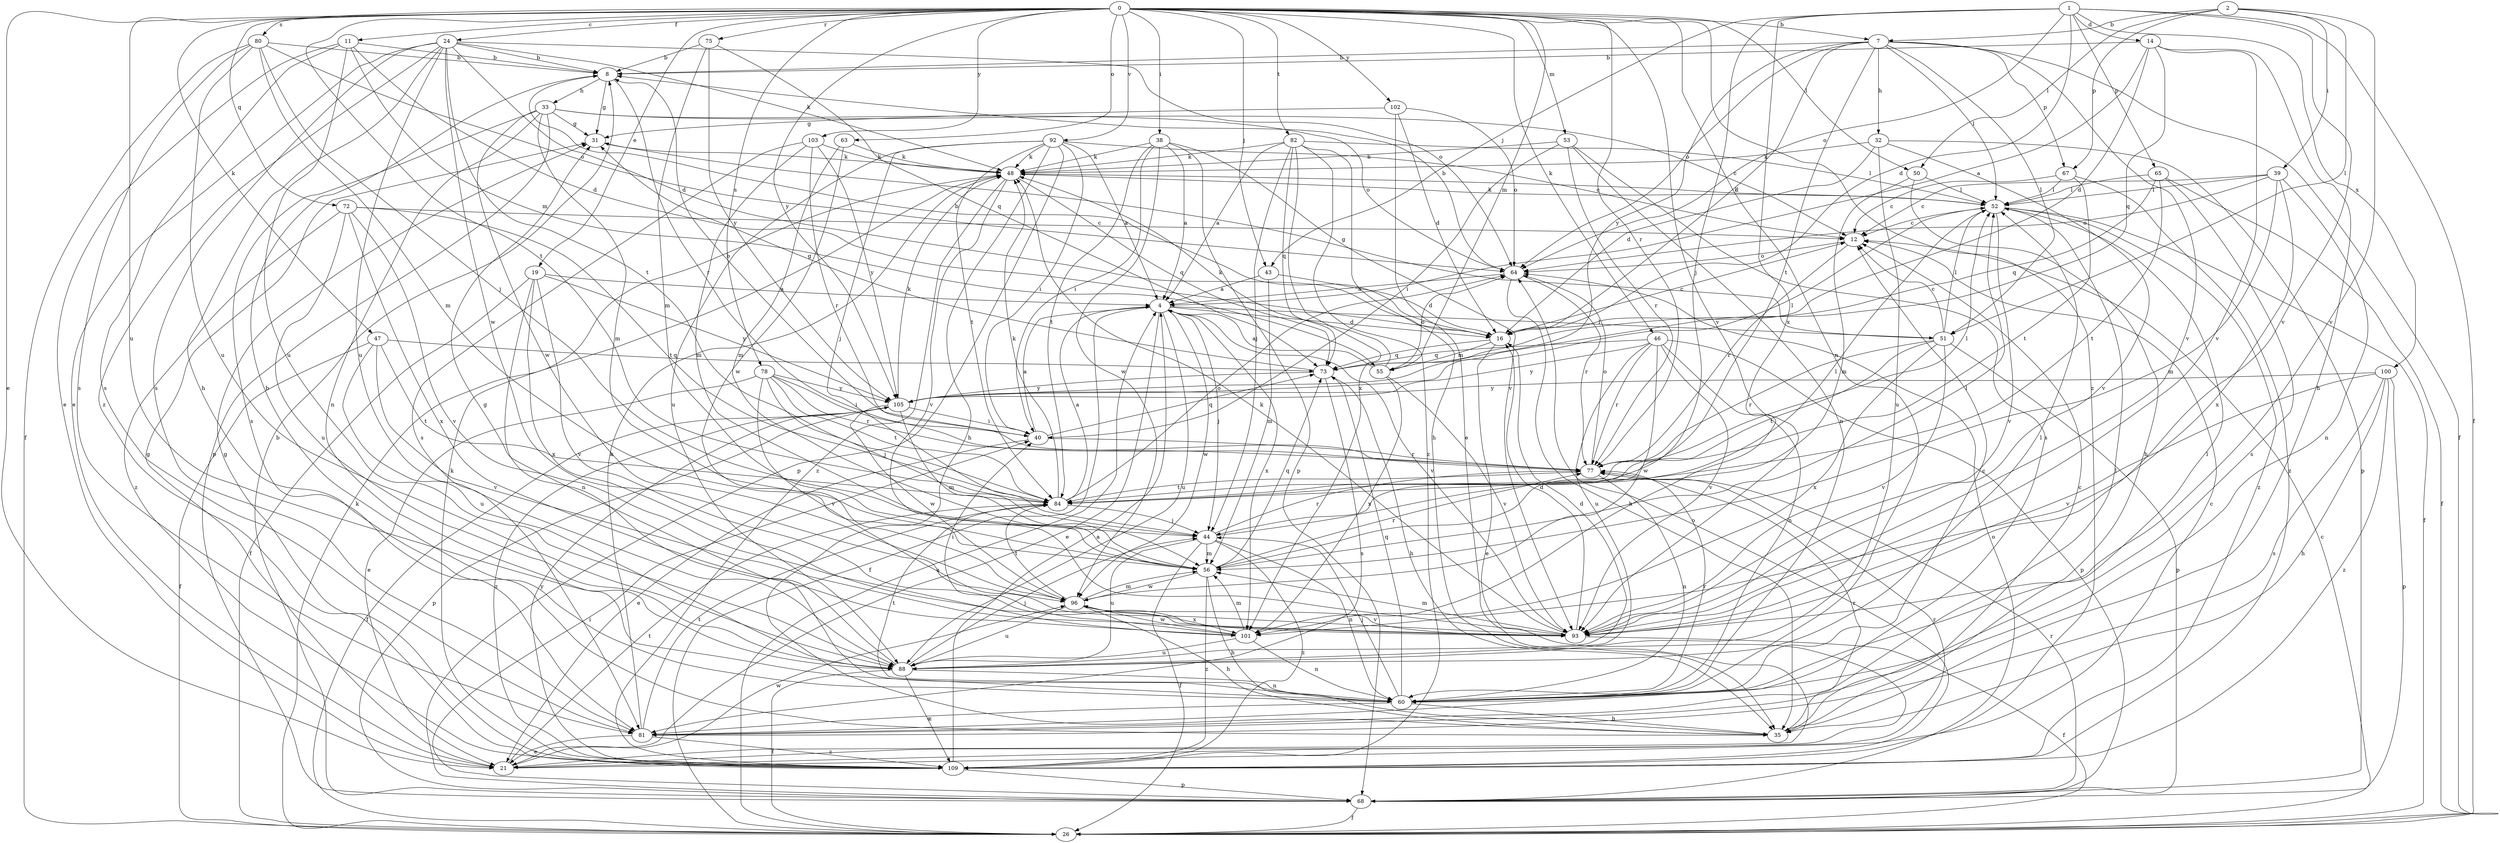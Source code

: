strict digraph  {
0;
1;
2;
4;
7;
8;
11;
12;
14;
16;
19;
21;
24;
26;
31;
32;
33;
35;
38;
39;
40;
43;
44;
46;
47;
48;
50;
51;
52;
53;
55;
56;
60;
63;
64;
65;
67;
68;
72;
73;
75;
77;
78;
80;
81;
82;
84;
88;
92;
93;
96;
100;
101;
102;
103;
105;
109;
0 -> 7  [label=b];
0 -> 11  [label=c];
0 -> 19  [label=e];
0 -> 21  [label=e];
0 -> 24  [label=f];
0 -> 38  [label=i];
0 -> 43  [label=j];
0 -> 46  [label=k];
0 -> 47  [label=k];
0 -> 50  [label=l];
0 -> 53  [label=m];
0 -> 55  [label=m];
0 -> 60  [label=n];
0 -> 63  [label=o];
0 -> 72  [label=q];
0 -> 75  [label=r];
0 -> 77  [label=r];
0 -> 78  [label=s];
0 -> 80  [label=s];
0 -> 82  [label=t];
0 -> 84  [label=t];
0 -> 88  [label=u];
0 -> 92  [label=v];
0 -> 93  [label=v];
0 -> 102  [label=y];
0 -> 103  [label=y];
0 -> 105  [label=y];
0 -> 109  [label=z];
1 -> 14  [label=d];
1 -> 16  [label=d];
1 -> 26  [label=f];
1 -> 43  [label=j];
1 -> 44  [label=j];
1 -> 64  [label=o];
1 -> 65  [label=p];
1 -> 93  [label=v];
1 -> 100  [label=x];
1 -> 101  [label=x];
2 -> 7  [label=b];
2 -> 39  [label=i];
2 -> 50  [label=l];
2 -> 51  [label=l];
2 -> 67  [label=p];
2 -> 93  [label=v];
4 -> 16  [label=d];
4 -> 21  [label=e];
4 -> 26  [label=f];
4 -> 44  [label=j];
4 -> 51  [label=l];
4 -> 88  [label=u];
4 -> 93  [label=v];
4 -> 96  [label=w];
4 -> 101  [label=x];
7 -> 8  [label=b];
7 -> 16  [label=d];
7 -> 26  [label=f];
7 -> 32  [label=h];
7 -> 51  [label=l];
7 -> 52  [label=l];
7 -> 64  [label=o];
7 -> 67  [label=p];
7 -> 84  [label=t];
7 -> 93  [label=v];
7 -> 105  [label=y];
8 -> 31  [label=g];
8 -> 33  [label=h];
8 -> 77  [label=r];
11 -> 8  [label=b];
11 -> 16  [label=d];
11 -> 21  [label=e];
11 -> 55  [label=m];
11 -> 81  [label=s];
11 -> 88  [label=u];
12 -> 64  [label=o];
12 -> 77  [label=r];
14 -> 4  [label=a];
14 -> 8  [label=b];
14 -> 16  [label=d];
14 -> 35  [label=h];
14 -> 73  [label=q];
14 -> 93  [label=v];
16 -> 8  [label=b];
16 -> 12  [label=c];
16 -> 21  [label=e];
16 -> 55  [label=m];
16 -> 73  [label=q];
19 -> 4  [label=a];
19 -> 26  [label=f];
19 -> 60  [label=n];
19 -> 93  [label=v];
19 -> 101  [label=x];
19 -> 105  [label=y];
21 -> 12  [label=c];
21 -> 31  [label=g];
21 -> 77  [label=r];
21 -> 84  [label=t];
21 -> 96  [label=w];
24 -> 8  [label=b];
24 -> 16  [label=d];
24 -> 21  [label=e];
24 -> 35  [label=h];
24 -> 48  [label=k];
24 -> 64  [label=o];
24 -> 81  [label=s];
24 -> 84  [label=t];
24 -> 88  [label=u];
24 -> 96  [label=w];
24 -> 109  [label=z];
26 -> 4  [label=a];
26 -> 12  [label=c];
26 -> 48  [label=k];
31 -> 48  [label=k];
32 -> 16  [label=d];
32 -> 48  [label=k];
32 -> 68  [label=p];
32 -> 88  [label=u];
32 -> 93  [label=v];
33 -> 12  [label=c];
33 -> 31  [label=g];
33 -> 56  [label=m];
33 -> 60  [label=n];
33 -> 64  [label=o];
33 -> 68  [label=p];
33 -> 81  [label=s];
33 -> 96  [label=w];
35 -> 12  [label=c];
35 -> 77  [label=r];
38 -> 4  [label=a];
38 -> 40  [label=i];
38 -> 48  [label=k];
38 -> 68  [label=p];
38 -> 84  [label=t];
38 -> 93  [label=v];
38 -> 96  [label=w];
39 -> 12  [label=c];
39 -> 52  [label=l];
39 -> 56  [label=m];
39 -> 60  [label=n];
39 -> 64  [label=o];
39 -> 101  [label=x];
40 -> 4  [label=a];
40 -> 8  [label=b];
40 -> 21  [label=e];
40 -> 73  [label=q];
40 -> 77  [label=r];
43 -> 4  [label=a];
43 -> 16  [label=d];
43 -> 56  [label=m];
44 -> 26  [label=f];
44 -> 52  [label=l];
44 -> 56  [label=m];
44 -> 60  [label=n];
44 -> 77  [label=r];
44 -> 88  [label=u];
44 -> 109  [label=z];
46 -> 60  [label=n];
46 -> 68  [label=p];
46 -> 73  [label=q];
46 -> 77  [label=r];
46 -> 88  [label=u];
46 -> 93  [label=v];
46 -> 96  [label=w];
46 -> 105  [label=y];
47 -> 26  [label=f];
47 -> 73  [label=q];
47 -> 84  [label=t];
47 -> 88  [label=u];
47 -> 93  [label=v];
48 -> 52  [label=l];
48 -> 73  [label=q];
48 -> 93  [label=v];
48 -> 109  [label=z];
50 -> 35  [label=h];
50 -> 52  [label=l];
50 -> 56  [label=m];
51 -> 12  [label=c];
51 -> 31  [label=g];
51 -> 52  [label=l];
51 -> 68  [label=p];
51 -> 77  [label=r];
51 -> 84  [label=t];
51 -> 93  [label=v];
51 -> 101  [label=x];
52 -> 12  [label=c];
52 -> 26  [label=f];
52 -> 48  [label=k];
52 -> 93  [label=v];
52 -> 109  [label=z];
53 -> 40  [label=i];
53 -> 48  [label=k];
53 -> 60  [label=n];
53 -> 77  [label=r];
53 -> 81  [label=s];
55 -> 4  [label=a];
55 -> 48  [label=k];
55 -> 64  [label=o];
55 -> 93  [label=v];
55 -> 101  [label=x];
56 -> 35  [label=h];
56 -> 52  [label=l];
56 -> 73  [label=q];
56 -> 77  [label=r];
56 -> 96  [label=w];
56 -> 109  [label=z];
60 -> 8  [label=b];
60 -> 12  [label=c];
60 -> 35  [label=h];
60 -> 44  [label=j];
60 -> 52  [label=l];
60 -> 73  [label=q];
60 -> 77  [label=r];
60 -> 81  [label=s];
60 -> 84  [label=t];
63 -> 48  [label=k];
63 -> 56  [label=m];
63 -> 96  [label=w];
64 -> 4  [label=a];
64 -> 8  [label=b];
64 -> 35  [label=h];
64 -> 77  [label=r];
65 -> 26  [label=f];
65 -> 52  [label=l];
65 -> 73  [label=q];
65 -> 81  [label=s];
65 -> 84  [label=t];
67 -> 12  [label=c];
67 -> 52  [label=l];
67 -> 84  [label=t];
67 -> 109  [label=z];
68 -> 8  [label=b];
68 -> 26  [label=f];
68 -> 40  [label=i];
68 -> 64  [label=o];
68 -> 77  [label=r];
72 -> 12  [label=c];
72 -> 84  [label=t];
72 -> 88  [label=u];
72 -> 93  [label=v];
72 -> 101  [label=x];
72 -> 109  [label=z];
73 -> 31  [label=g];
73 -> 35  [label=h];
73 -> 81  [label=s];
73 -> 105  [label=y];
75 -> 8  [label=b];
75 -> 56  [label=m];
75 -> 73  [label=q];
75 -> 105  [label=y];
77 -> 52  [label=l];
77 -> 60  [label=n];
77 -> 64  [label=o];
77 -> 84  [label=t];
78 -> 21  [label=e];
78 -> 40  [label=i];
78 -> 44  [label=j];
78 -> 77  [label=r];
78 -> 84  [label=t];
78 -> 93  [label=v];
78 -> 105  [label=y];
80 -> 8  [label=b];
80 -> 26  [label=f];
80 -> 44  [label=j];
80 -> 56  [label=m];
80 -> 64  [label=o];
80 -> 81  [label=s];
80 -> 88  [label=u];
81 -> 21  [label=e];
81 -> 48  [label=k];
81 -> 52  [label=l];
81 -> 84  [label=t];
81 -> 109  [label=z];
82 -> 4  [label=a];
82 -> 35  [label=h];
82 -> 44  [label=j];
82 -> 48  [label=k];
82 -> 52  [label=l];
82 -> 73  [label=q];
82 -> 101  [label=x];
82 -> 109  [label=z];
84 -> 4  [label=a];
84 -> 44  [label=j];
84 -> 48  [label=k];
84 -> 64  [label=o];
88 -> 16  [label=d];
88 -> 26  [label=f];
88 -> 31  [label=g];
88 -> 44  [label=j];
88 -> 52  [label=l];
88 -> 60  [label=n];
88 -> 109  [label=z];
92 -> 4  [label=a];
92 -> 12  [label=c];
92 -> 35  [label=h];
92 -> 40  [label=i];
92 -> 44  [label=j];
92 -> 48  [label=k];
92 -> 68  [label=p];
92 -> 84  [label=t];
92 -> 88  [label=u];
93 -> 16  [label=d];
93 -> 26  [label=f];
93 -> 48  [label=k];
93 -> 56  [label=m];
96 -> 35  [label=h];
96 -> 56  [label=m];
96 -> 84  [label=t];
96 -> 88  [label=u];
96 -> 93  [label=v];
96 -> 101  [label=x];
100 -> 35  [label=h];
100 -> 68  [label=p];
100 -> 81  [label=s];
100 -> 93  [label=v];
100 -> 105  [label=y];
100 -> 109  [label=z];
101 -> 40  [label=i];
101 -> 56  [label=m];
101 -> 60  [label=n];
101 -> 88  [label=u];
101 -> 96  [label=w];
102 -> 16  [label=d];
102 -> 21  [label=e];
102 -> 31  [label=g];
102 -> 64  [label=o];
103 -> 48  [label=k];
103 -> 56  [label=m];
103 -> 77  [label=r];
103 -> 81  [label=s];
103 -> 105  [label=y];
105 -> 26  [label=f];
105 -> 40  [label=i];
105 -> 48  [label=k];
105 -> 52  [label=l];
105 -> 56  [label=m];
105 -> 68  [label=p];
105 -> 96  [label=w];
105 -> 109  [label=z];
109 -> 4  [label=a];
109 -> 31  [label=g];
109 -> 48  [label=k];
109 -> 64  [label=o];
109 -> 68  [label=p];
109 -> 105  [label=y];
}
